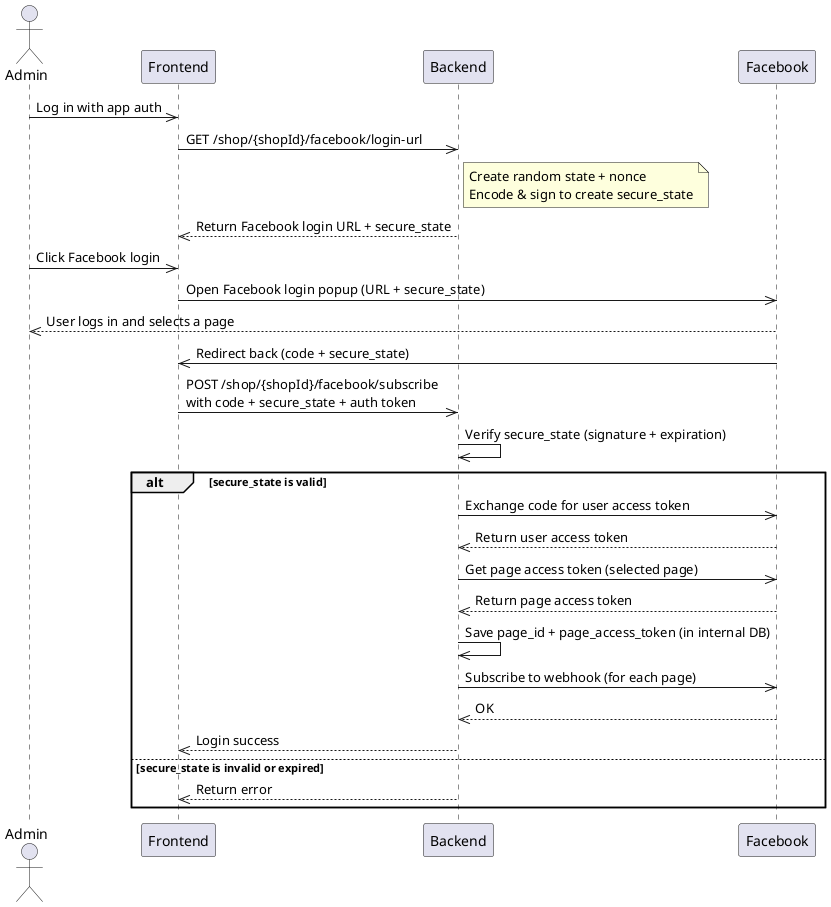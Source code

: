 @startuml
actor Admin
participant Frontend
participant Backend
participant Facebook

Admin ->> Frontend: Log in with app auth
Frontend ->> Backend: GET /shop/{shopId}/facebook/login-url

note right of Backend
  Create random state + nonce
  Encode & sign to create secure_state
end note

Backend -->> Frontend: Return Facebook login URL + secure_state

Admin ->> Frontend: Click Facebook login
Frontend ->> Facebook: Open Facebook login popup (URL + secure_state)
Facebook -->> Admin: User logs in and selects a page
Facebook ->> Frontend: Redirect back (code + secure_state)

Frontend ->> Backend: POST /shop/{shopId}/facebook/subscribe\nwith code + secure_state + auth token

Backend ->> Backend: Verify secure_state (signature + expiration)

alt secure_state is valid
    Backend ->> Facebook: Exchange code for user access token
    Facebook -->> Backend: Return user access token

    Backend ->> Facebook: Get page access token (selected page)
    Facebook -->> Backend: Return page access token

    Backend ->> Backend: Save page_id + page_access_token (in internal DB)

    Backend ->> Facebook: Subscribe to webhook (for each page)
    Facebook -->> Backend: OK

    Backend -->> Frontend: Login success
else secure_state is invalid or expired
    Backend -->> Frontend: Return error
end
@enduml